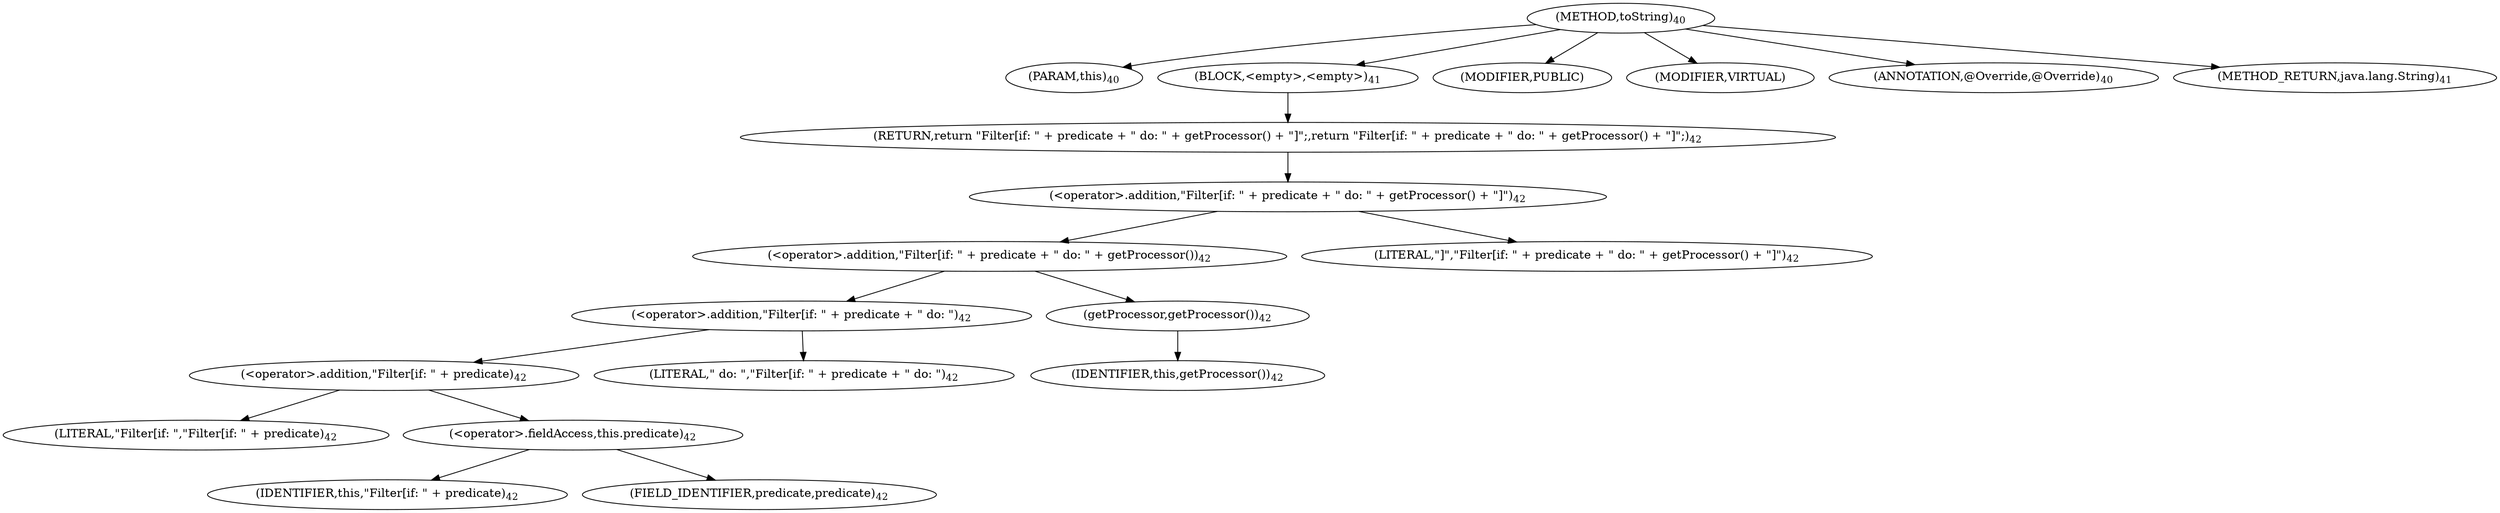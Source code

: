 digraph "toString" {  
"45" [label = <(METHOD,toString)<SUB>40</SUB>> ]
"7" [label = <(PARAM,this)<SUB>40</SUB>> ]
"46" [label = <(BLOCK,&lt;empty&gt;,&lt;empty&gt;)<SUB>41</SUB>> ]
"47" [label = <(RETURN,return &quot;Filter[if: &quot; + predicate + &quot; do: &quot; + getProcessor() + &quot;]&quot;;,return &quot;Filter[if: &quot; + predicate + &quot; do: &quot; + getProcessor() + &quot;]&quot;;)<SUB>42</SUB>> ]
"48" [label = <(&lt;operator&gt;.addition,&quot;Filter[if: &quot; + predicate + &quot; do: &quot; + getProcessor() + &quot;]&quot;)<SUB>42</SUB>> ]
"49" [label = <(&lt;operator&gt;.addition,&quot;Filter[if: &quot; + predicate + &quot; do: &quot; + getProcessor())<SUB>42</SUB>> ]
"50" [label = <(&lt;operator&gt;.addition,&quot;Filter[if: &quot; + predicate + &quot; do: &quot;)<SUB>42</SUB>> ]
"51" [label = <(&lt;operator&gt;.addition,&quot;Filter[if: &quot; + predicate)<SUB>42</SUB>> ]
"52" [label = <(LITERAL,&quot;Filter[if: &quot;,&quot;Filter[if: &quot; + predicate)<SUB>42</SUB>> ]
"53" [label = <(&lt;operator&gt;.fieldAccess,this.predicate)<SUB>42</SUB>> ]
"54" [label = <(IDENTIFIER,this,&quot;Filter[if: &quot; + predicate)<SUB>42</SUB>> ]
"55" [label = <(FIELD_IDENTIFIER,predicate,predicate)<SUB>42</SUB>> ]
"56" [label = <(LITERAL,&quot; do: &quot;,&quot;Filter[if: &quot; + predicate + &quot; do: &quot;)<SUB>42</SUB>> ]
"57" [label = <(getProcessor,getProcessor())<SUB>42</SUB>> ]
"6" [label = <(IDENTIFIER,this,getProcessor())<SUB>42</SUB>> ]
"58" [label = <(LITERAL,&quot;]&quot;,&quot;Filter[if: &quot; + predicate + &quot; do: &quot; + getProcessor() + &quot;]&quot;)<SUB>42</SUB>> ]
"59" [label = <(MODIFIER,PUBLIC)> ]
"60" [label = <(MODIFIER,VIRTUAL)> ]
"61" [label = <(ANNOTATION,@Override,@Override)<SUB>40</SUB>> ]
"62" [label = <(METHOD_RETURN,java.lang.String)<SUB>41</SUB>> ]
  "45" -> "7" 
  "45" -> "46" 
  "45" -> "59" 
  "45" -> "60" 
  "45" -> "61" 
  "45" -> "62" 
  "46" -> "47" 
  "47" -> "48" 
  "48" -> "49" 
  "48" -> "58" 
  "49" -> "50" 
  "49" -> "57" 
  "50" -> "51" 
  "50" -> "56" 
  "51" -> "52" 
  "51" -> "53" 
  "53" -> "54" 
  "53" -> "55" 
  "57" -> "6" 
}
